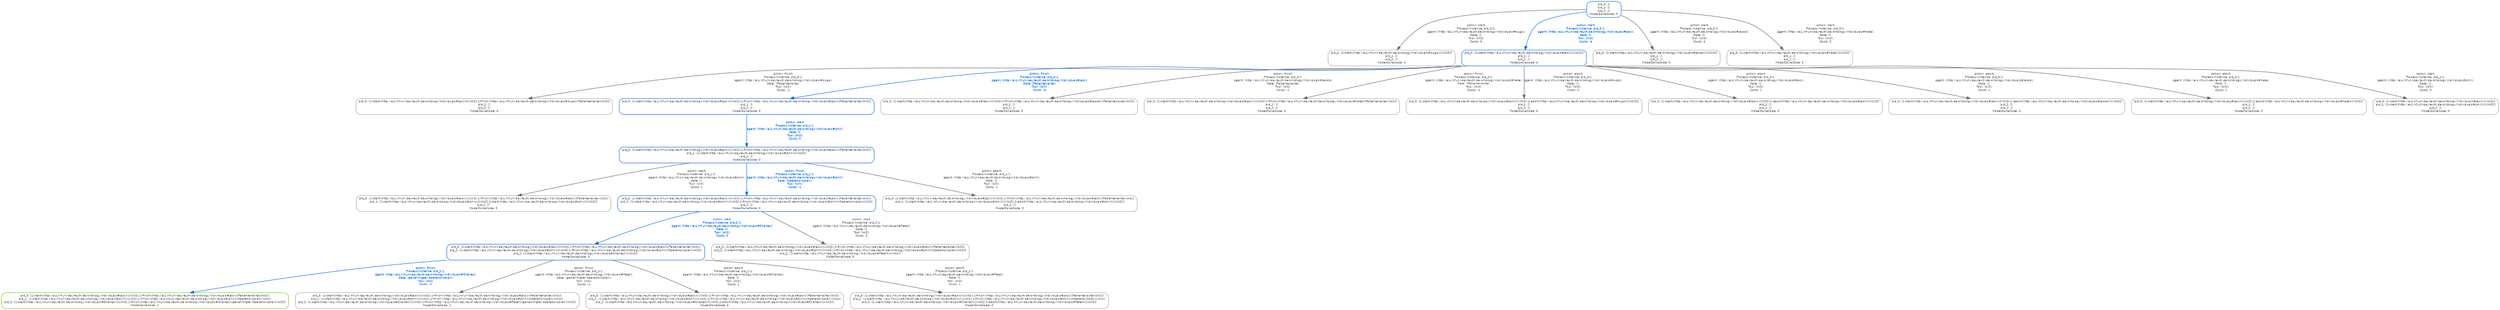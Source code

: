 digraph untitled 
{
 size = "30,30";

	"pid_0: []\npid_1: []\npid_2: []\nModelDoneCode: 0" -> "pid_0: [1-start-[http://ai4.inf.uni-bayreuth.de/ontology/individuals#Hugo]-[]-[HIS]]\npid_1: []\npid_2: []\nModelDoneCode: 0" [label="Action: start,\nProcess/Instance: pid_0/1,\nAgent: [http://ai4.inf.uni-bayreuth.de/ontology/individuals#Hugo],\nData: [],\nTool: [HIS],\nCosts: 0" style="setlinewidth(1.25)" color="#666666" fontcolor="#666666" fontname="Helvetica" fontsize="8"];
	"pid_0: []\npid_1: []\npid_2: []\nModelDoneCode: 0" [label="pid_0: []\npid_1: []\npid_2: []\nModelDoneCode: 0" shape=box color="#0066FF", fontcolor="#666666", fontname="Helvetica" fontsize="8", style="rounded, setlinewidth(1.25)"];
	"pid_0: [1-start-[http://ai4.inf.uni-bayreuth.de/ontology/individuals#Hugo]-[]-[HIS]]\npid_1: []\npid_2: []\nModelDoneCode: 0" [label="pid_0: [1-start-[http://ai4.inf.uni-bayreuth.de/ontology/individuals#Hugo]-[]-[HIS]]\npid_1: []\npid_2: []\nModelDoneCode: 0" shape=box color="#666666", fontcolor="#666666", fontname="Helvetica" fontsize="8", style="rounded, setlinewidth(0.75)"];
	"pid_0: []\npid_1: []\npid_2: []\nModelDoneCode: 0" -> "pid_0: [1-start-[http://ai4.inf.uni-bayreuth.de/ontology/individuals#Jack]-[]-[HIS]]\npid_1: []\npid_2: []\nModelDoneCode: 0" [label="Action: start,\nProcess/Instance: pid_0/1,\nAgent: [http://ai4.inf.uni-bayreuth.de/ontology/individuals#Jack],\nData: [],\nTool: [HIS],\nCosts: -3" style="setlinewidth(1.25)" color="#0066FF" fontcolor="#0066FF" fontcolor="#0066FF" fontcolor="#0066FF" fontname="Helvetica" fontsize="8"];
	"pid_0: []\npid_1: []\npid_2: []\nModelDoneCode: 0" [label="pid_0: []\npid_1: []\npid_2: []\nModelDoneCode: 0" shape=box color="#0066FF", fontcolor="#666666", fontname="Helvetica" fontsize="8", style="rounded, setlinewidth(1.25)"];
	"pid_0: [1-start-[http://ai4.inf.uni-bayreuth.de/ontology/individuals#Jack]-[]-[HIS]]\npid_1: []\npid_2: []\nModelDoneCode: 0" [label="pid_0: [1-start-[http://ai4.inf.uni-bayreuth.de/ontology/individuals#Jack]-[]-[HIS]]\npid_1: []\npid_2: []\nModelDoneCode: 0" shape=box color="#0066FF", fontcolor="#666666", fontname="Helvetica" fontsize="8", style="rounded, setlinewidth(1.25)"];
	"pid_0: []\npid_1: []\npid_2: []\nModelDoneCode: 0" -> "pid_0: [1-start-[http://ai4.inf.uni-bayreuth.de/ontology/individuals#Jacob]-[]-[HIS]]\npid_1: []\npid_2: []\nModelDoneCode: 0" [label="Action: start,\nProcess/Instance: pid_0/1,\nAgent: [http://ai4.inf.uni-bayreuth.de/ontology/individuals#Jacob],\nData: [],\nTool: [HIS],\nCosts: 3" style="setlinewidth(1.25)" color="#666666" fontcolor="#666666" fontname="Helvetica" fontsize="8"];
	"pid_0: []\npid_1: []\npid_2: []\nModelDoneCode: 0" [label="pid_0: []\npid_1: []\npid_2: []\nModelDoneCode: 0" shape=box color="#0066FF", fontcolor="#666666", fontname="Helvetica" fontsize="8", style="rounded, setlinewidth(1.25)"];
	"pid_0: [1-start-[http://ai4.inf.uni-bayreuth.de/ontology/individuals#Jacob]-[]-[HIS]]\npid_1: []\npid_2: []\nModelDoneCode: 0" [label="pid_0: [1-start-[http://ai4.inf.uni-bayreuth.de/ontology/individuals#Jacob]-[]-[HIS]]\npid_1: []\npid_2: []\nModelDoneCode: 0" shape=box color="#666666", fontcolor="#666666", fontname="Helvetica" fontsize="8", style="rounded, setlinewidth(0.75)"];
	"pid_0: []\npid_1: []\npid_2: []\nModelDoneCode: 0" -> "pid_0: [1-start-[http://ai4.inf.uni-bayreuth.de/ontology/individuals#Kate]-[]-[HIS]]\npid_1: []\npid_2: []\nModelDoneCode: 0" [label="Action: start,\nProcess/Instance: pid_0/1,\nAgent: [http://ai4.inf.uni-bayreuth.de/ontology/individuals#Kate],\nData: [],\nTool: [HIS],\nCosts: 0" style="setlinewidth(1.25)" color="#666666" fontcolor="#666666" fontname="Helvetica" fontsize="8"];
	"pid_0: []\npid_1: []\npid_2: []\nModelDoneCode: 0" [label="pid_0: []\npid_1: []\npid_2: []\nModelDoneCode: 0" shape=box color="#0066FF", fontcolor="#666666", fontname="Helvetica" fontsize="8", style="rounded, setlinewidth(1.25)"];
	"pid_0: [1-start-[http://ai4.inf.uni-bayreuth.de/ontology/individuals#Kate]-[]-[HIS]]\npid_1: []\npid_2: []\nModelDoneCode: 0" [label="pid_0: [1-start-[http://ai4.inf.uni-bayreuth.de/ontology/individuals#Kate]-[]-[HIS]]\npid_1: []\npid_2: []\nModelDoneCode: 0" shape=box color="#666666", fontcolor="#666666", fontname="Helvetica" fontsize="8", style="rounded, setlinewidth(0.75)"];
	"pid_0: [1-start-[http://ai4.inf.uni-bayreuth.de/ontology/individuals#Jack]-[]-[HIS]]\npid_1: []\npid_2: []\nModelDoneCode: 0" -> "pid_0: [1-start-[http://ai4.inf.uni-bayreuth.de/ontology/individuals#Jack]-[]-[HIS],1-finish-[http://ai4.inf.uni-bayreuth.de/ontology/individuals#Hugo]-[Patientenakte]-[HIS]]\npid_1: []\npid_2: []\nModelDoneCode: 0" [label="Action: finish,\nProcess/Instance: pid_0/1,\nAgent: [http://ai4.inf.uni-bayreuth.de/ontology/individuals#Hugo],\nData: [Patientenakte],\nTool: [HIS],\nCosts: -1" style="setlinewidth(1.25)" color="#666666" fontcolor="#666666" fontname="Helvetica" fontsize="8"];
	"pid_0: [1-start-[http://ai4.inf.uni-bayreuth.de/ontology/individuals#Jack]-[]-[HIS]]\npid_1: []\npid_2: []\nModelDoneCode: 0" [label="pid_0: [1-start-[http://ai4.inf.uni-bayreuth.de/ontology/individuals#Jack]-[]-[HIS]]\npid_1: []\npid_2: []\nModelDoneCode: 0" shape=box color="#0066FF", fontcolor="#666666", fontname="Helvetica" fontsize="8", style="rounded, setlinewidth(1.25)"];
	"pid_0: [1-start-[http://ai4.inf.uni-bayreuth.de/ontology/individuals#Jack]-[]-[HIS],1-finish-[http://ai4.inf.uni-bayreuth.de/ontology/individuals#Hugo]-[Patientenakte]-[HIS]]\npid_1: []\npid_2: []\nModelDoneCode: 0" [label="pid_0: [1-start-[http://ai4.inf.uni-bayreuth.de/ontology/individuals#Jack]-[]-[HIS],1-finish-[http://ai4.inf.uni-bayreuth.de/ontology/individuals#Hugo]-[Patientenakte]-[HIS]]\npid_1: []\npid_2: []\nModelDoneCode: 0" shape=box color="#666666", fontcolor="#666666", fontname="Helvetica" fontsize="8", style="rounded, setlinewidth(0.75)"];
	"pid_0: [1-start-[http://ai4.inf.uni-bayreuth.de/ontology/individuals#Jack]-[]-[HIS]]\npid_1: []\npid_2: []\nModelDoneCode: 0" -> "pid_0: [1-start-[http://ai4.inf.uni-bayreuth.de/ontology/individuals#Jack]-[]-[HIS],1-finish-[http://ai4.inf.uni-bayreuth.de/ontology/individuals#Jack]-[Patientenakte]-[HIS]]\npid_1: []\npid_2: []\nModelDoneCode: 0" [label="Action: finish,\nProcess/Instance: pid_0/1,\nAgent: [http://ai4.inf.uni-bayreuth.de/ontology/individuals#Jack],\nData: [Patientenakte],\nTool: [HIS],\nCosts: -3" style="setlinewidth(1.25)" color="#0066FF" fontcolor="#0066FF" fontcolor="#0066FF" fontcolor="#0066FF" fontname="Helvetica" fontsize="8"];
	"pid_0: [1-start-[http://ai4.inf.uni-bayreuth.de/ontology/individuals#Jack]-[]-[HIS]]\npid_1: []\npid_2: []\nModelDoneCode: 0" [label="pid_0: [1-start-[http://ai4.inf.uni-bayreuth.de/ontology/individuals#Jack]-[]-[HIS]]\npid_1: []\npid_2: []\nModelDoneCode: 0" shape=box color="#0066FF", fontcolor="#666666", fontname="Helvetica" fontsize="8", style="rounded, setlinewidth(1.25)"];
	"pid_0: [1-start-[http://ai4.inf.uni-bayreuth.de/ontology/individuals#Jack]-[]-[HIS],1-finish-[http://ai4.inf.uni-bayreuth.de/ontology/individuals#Jack]-[Patientenakte]-[HIS]]\npid_1: []\npid_2: []\nModelDoneCode: 0" [label="pid_0: [1-start-[http://ai4.inf.uni-bayreuth.de/ontology/individuals#Jack]-[]-[HIS],1-finish-[http://ai4.inf.uni-bayreuth.de/ontology/individuals#Jack]-[Patientenakte]-[HIS]]\npid_1: []\npid_2: []\nModelDoneCode: 0" shape=box color="#0066FF", fontcolor="#666666", fontname="Helvetica" fontsize="8", style="rounded, setlinewidth(1.25)"];
	"pid_0: [1-start-[http://ai4.inf.uni-bayreuth.de/ontology/individuals#Jack]-[]-[HIS]]\npid_1: []\npid_2: []\nModelDoneCode: 0" -> "pid_0: [1-start-[http://ai4.inf.uni-bayreuth.de/ontology/individuals#Jack]-[]-[HIS],1-finish-[http://ai4.inf.uni-bayreuth.de/ontology/individuals#Jacob]-[Patientenakte]-[HIS]]\npid_1: []\npid_2: []\nModelDoneCode: 0" [label="Action: finish,\nProcess/Instance: pid_0/1,\nAgent: [http://ai4.inf.uni-bayreuth.de/ontology/individuals#Jacob],\nData: [Patientenakte],\nTool: [HIS],\nCosts: -1" style="setlinewidth(1.25)" color="#666666" fontcolor="#666666" fontname="Helvetica" fontsize="8"];
	"pid_0: [1-start-[http://ai4.inf.uni-bayreuth.de/ontology/individuals#Jack]-[]-[HIS]]\npid_1: []\npid_2: []\nModelDoneCode: 0" [label="pid_0: [1-start-[http://ai4.inf.uni-bayreuth.de/ontology/individuals#Jack]-[]-[HIS]]\npid_1: []\npid_2: []\nModelDoneCode: 0" shape=box color="#0066FF", fontcolor="#666666", fontname="Helvetica" fontsize="8", style="rounded, setlinewidth(1.25)"];
	"pid_0: [1-start-[http://ai4.inf.uni-bayreuth.de/ontology/individuals#Jack]-[]-[HIS],1-finish-[http://ai4.inf.uni-bayreuth.de/ontology/individuals#Jacob]-[Patientenakte]-[HIS]]\npid_1: []\npid_2: []\nModelDoneCode: 0" [label="pid_0: [1-start-[http://ai4.inf.uni-bayreuth.de/ontology/individuals#Jack]-[]-[HIS],1-finish-[http://ai4.inf.uni-bayreuth.de/ontology/individuals#Jacob]-[Patientenakte]-[HIS]]\npid_1: []\npid_2: []\nModelDoneCode: 0" shape=box color="#666666", fontcolor="#666666", fontname="Helvetica" fontsize="8", style="rounded, setlinewidth(0.75)"];
	"pid_0: [1-start-[http://ai4.inf.uni-bayreuth.de/ontology/individuals#Jack]-[]-[HIS]]\npid_1: []\npid_2: []\nModelDoneCode: 0" -> "pid_0: [1-start-[http://ai4.inf.uni-bayreuth.de/ontology/individuals#Jack]-[]-[HIS],1-finish-[http://ai4.inf.uni-bayreuth.de/ontology/individuals#Kate]-[Patientenakte]-[HIS]]\npid_1: []\npid_2: []\nModelDoneCode: 0" [label="Action: finish,\nProcess/Instance: pid_0/1,\nAgent: [http://ai4.inf.uni-bayreuth.de/ontology/individuals#Kate],\nData: [Patientenakte],\nTool: [HIS],\nCosts: -1" style="setlinewidth(1.25)" color="#666666" fontcolor="#666666" fontname="Helvetica" fontsize="8"];
	"pid_0: [1-start-[http://ai4.inf.uni-bayreuth.de/ontology/individuals#Jack]-[]-[HIS]]\npid_1: []\npid_2: []\nModelDoneCode: 0" [label="pid_0: [1-start-[http://ai4.inf.uni-bayreuth.de/ontology/individuals#Jack]-[]-[HIS]]\npid_1: []\npid_2: []\nModelDoneCode: 0" shape=box color="#0066FF", fontcolor="#666666", fontname="Helvetica" fontsize="8", style="rounded, setlinewidth(1.25)"];
	"pid_0: [1-start-[http://ai4.inf.uni-bayreuth.de/ontology/individuals#Jack]-[]-[HIS],1-finish-[http://ai4.inf.uni-bayreuth.de/ontology/individuals#Kate]-[Patientenakte]-[HIS]]\npid_1: []\npid_2: []\nModelDoneCode: 0" [label="pid_0: [1-start-[http://ai4.inf.uni-bayreuth.de/ontology/individuals#Jack]-[]-[HIS],1-finish-[http://ai4.inf.uni-bayreuth.de/ontology/individuals#Kate]-[Patientenakte]-[HIS]]\npid_1: []\npid_2: []\nModelDoneCode: 0" shape=box color="#666666", fontcolor="#666666", fontname="Helvetica" fontsize="8", style="rounded, setlinewidth(0.75)"];
	"pid_0: [1-start-[http://ai4.inf.uni-bayreuth.de/ontology/individuals#Jack]-[]-[HIS]]\npid_1: []\npid_2: []\nModelDoneCode: 0" -> "pid_0: [1-start-[http://ai4.inf.uni-bayreuth.de/ontology/individuals#Jack]-[]-[HIS],1-abort-[http://ai4.inf.uni-bayreuth.de/ontology/individuals#Hugo]-[]-[HIS]]\npid_1: []\npid_2: []\nModelDoneCode: 0" [label="Action: abort,\nProcess/Instance: pid_0/1,\nAgent: [http://ai4.inf.uni-bayreuth.de/ontology/individuals#Hugo],\nData: [],\nTool: [HIS],\nCosts: 0" style="setlinewidth(1.25)" color="#666666" fontcolor="#666666" fontname="Helvetica" fontsize="8"];
	"pid_0: [1-start-[http://ai4.inf.uni-bayreuth.de/ontology/individuals#Jack]-[]-[HIS]]\npid_1: []\npid_2: []\nModelDoneCode: 0" [label="pid_0: [1-start-[http://ai4.inf.uni-bayreuth.de/ontology/individuals#Jack]-[]-[HIS]]\npid_1: []\npid_2: []\nModelDoneCode: 0" shape=box color="#0066FF", fontcolor="#666666", fontname="Helvetica" fontsize="8", style="rounded, setlinewidth(1.25)"];
	"pid_0: [1-start-[http://ai4.inf.uni-bayreuth.de/ontology/individuals#Jack]-[]-[HIS],1-abort-[http://ai4.inf.uni-bayreuth.de/ontology/individuals#Hugo]-[]-[HIS]]\npid_1: []\npid_2: []\nModelDoneCode: 0" [label="pid_0: [1-start-[http://ai4.inf.uni-bayreuth.de/ontology/individuals#Jack]-[]-[HIS],1-abort-[http://ai4.inf.uni-bayreuth.de/ontology/individuals#Hugo]-[]-[HIS]]\npid_1: []\npid_2: []\nModelDoneCode: 0" shape=box color="#666666", fontcolor="#666666", fontname="Helvetica" fontsize="8", style="rounded, setlinewidth(0.75)"];
	"pid_0: [1-start-[http://ai4.inf.uni-bayreuth.de/ontology/individuals#Jack]-[]-[HIS]]\npid_1: []\npid_2: []\nModelDoneCode: 0" -> "pid_0: [1-start-[http://ai4.inf.uni-bayreuth.de/ontology/individuals#Jack]-[]-[HIS],1-abort-[http://ai4.inf.uni-bayreuth.de/ontology/individuals#Jack]-[]-[HIS]]\npid_1: []\npid_2: []\nModelDoneCode: 0" [label="Action: abort,\nProcess/Instance: pid_0/1,\nAgent: [http://ai4.inf.uni-bayreuth.de/ontology/individuals#Jack],\nData: [],\nTool: [HIS],\nCosts: 1" style="setlinewidth(1.25)" color="#666666" fontcolor="#666666" fontname="Helvetica" fontsize="8"];
	"pid_0: [1-start-[http://ai4.inf.uni-bayreuth.de/ontology/individuals#Jack]-[]-[HIS]]\npid_1: []\npid_2: []\nModelDoneCode: 0" [label="pid_0: [1-start-[http://ai4.inf.uni-bayreuth.de/ontology/individuals#Jack]-[]-[HIS]]\npid_1: []\npid_2: []\nModelDoneCode: 0" shape=box color="#0066FF", fontcolor="#666666", fontname="Helvetica" fontsize="8", style="rounded, setlinewidth(1.25)"];
	"pid_0: [1-start-[http://ai4.inf.uni-bayreuth.de/ontology/individuals#Jack]-[]-[HIS],1-abort-[http://ai4.inf.uni-bayreuth.de/ontology/individuals#Jack]-[]-[HIS]]\npid_1: []\npid_2: []\nModelDoneCode: 0" [label="pid_0: [1-start-[http://ai4.inf.uni-bayreuth.de/ontology/individuals#Jack]-[]-[HIS],1-abort-[http://ai4.inf.uni-bayreuth.de/ontology/individuals#Jack]-[]-[HIS]]\npid_1: []\npid_2: []\nModelDoneCode: 0" shape=box color="#666666", fontcolor="#666666", fontname="Helvetica" fontsize="8", style="rounded, setlinewidth(0.75)"];
	"pid_0: [1-start-[http://ai4.inf.uni-bayreuth.de/ontology/individuals#Jack]-[]-[HIS]]\npid_1: []\npid_2: []\nModelDoneCode: 0" -> "pid_0: [1-start-[http://ai4.inf.uni-bayreuth.de/ontology/individuals#Jack]-[]-[HIS],1-abort-[http://ai4.inf.uni-bayreuth.de/ontology/individuals#Jacob]-[]-[HIS]]\npid_1: []\npid_2: []\nModelDoneCode: 0" [label="Action: abort,\nProcess/Instance: pid_0/1,\nAgent: [http://ai4.inf.uni-bayreuth.de/ontology/individuals#Jacob],\nData: [],\nTool: [HIS],\nCosts: 4" style="setlinewidth(1.25)" color="#666666" fontcolor="#666666" fontname="Helvetica" fontsize="8"];
	"pid_0: [1-start-[http://ai4.inf.uni-bayreuth.de/ontology/individuals#Jack]-[]-[HIS]]\npid_1: []\npid_2: []\nModelDoneCode: 0" [label="pid_0: [1-start-[http://ai4.inf.uni-bayreuth.de/ontology/individuals#Jack]-[]-[HIS]]\npid_1: []\npid_2: []\nModelDoneCode: 0" shape=box color="#0066FF", fontcolor="#666666", fontname="Helvetica" fontsize="8", style="rounded, setlinewidth(1.25)"];
	"pid_0: [1-start-[http://ai4.inf.uni-bayreuth.de/ontology/individuals#Jack]-[]-[HIS],1-abort-[http://ai4.inf.uni-bayreuth.de/ontology/individuals#Jacob]-[]-[HIS]]\npid_1: []\npid_2: []\nModelDoneCode: 0" [label="pid_0: [1-start-[http://ai4.inf.uni-bayreuth.de/ontology/individuals#Jack]-[]-[HIS],1-abort-[http://ai4.inf.uni-bayreuth.de/ontology/individuals#Jacob]-[]-[HIS]]\npid_1: []\npid_2: []\nModelDoneCode: 0" shape=box color="#666666", fontcolor="#666666", fontname="Helvetica" fontsize="8", style="rounded, setlinewidth(0.75)"];
	"pid_0: [1-start-[http://ai4.inf.uni-bayreuth.de/ontology/individuals#Jack]-[]-[HIS]]\npid_1: []\npid_2: []\nModelDoneCode: 0" -> "pid_0: [1-start-[http://ai4.inf.uni-bayreuth.de/ontology/individuals#Jack]-[]-[HIS],1-abort-[http://ai4.inf.uni-bayreuth.de/ontology/individuals#Kate]-[]-[HIS]]\npid_1: []\npid_2: []\nModelDoneCode: 0" [label="Action: abort,\nProcess/Instance: pid_0/1,\nAgent: [http://ai4.inf.uni-bayreuth.de/ontology/individuals#Kate],\nData: [],\nTool: [HIS],\nCosts: 1" style="setlinewidth(1.25)" color="#666666" fontcolor="#666666" fontname="Helvetica" fontsize="8"];
	"pid_0: [1-start-[http://ai4.inf.uni-bayreuth.de/ontology/individuals#Jack]-[]-[HIS]]\npid_1: []\npid_2: []\nModelDoneCode: 0" [label="pid_0: [1-start-[http://ai4.inf.uni-bayreuth.de/ontology/individuals#Jack]-[]-[HIS]]\npid_1: []\npid_2: []\nModelDoneCode: 0" shape=box color="#0066FF", fontcolor="#666666", fontname="Helvetica" fontsize="8", style="rounded, setlinewidth(1.25)"];
	"pid_0: [1-start-[http://ai4.inf.uni-bayreuth.de/ontology/individuals#Jack]-[]-[HIS],1-abort-[http://ai4.inf.uni-bayreuth.de/ontology/individuals#Kate]-[]-[HIS]]\npid_1: []\npid_2: []\nModelDoneCode: 0" [label="pid_0: [1-start-[http://ai4.inf.uni-bayreuth.de/ontology/individuals#Jack]-[]-[HIS],1-abort-[http://ai4.inf.uni-bayreuth.de/ontology/individuals#Kate]-[]-[HIS]]\npid_1: []\npid_2: []\nModelDoneCode: 0" shape=box color="#666666", fontcolor="#666666", fontname="Helvetica" fontsize="8", style="rounded, setlinewidth(0.75)"];
	"pid_0: [1-start-[http://ai4.inf.uni-bayreuth.de/ontology/individuals#Jack]-[]-[HIS]]\npid_1: []\npid_2: []\nModelDoneCode: 0" -> "pid_0: [1-start-[http://ai4.inf.uni-bayreuth.de/ontology/individuals#Jack]-[]-[HIS]]\npid_1: [1-start-[http://ai4.inf.uni-bayreuth.de/ontology/individuals#John]-[]-[HIS]]\npid_2: []\nModelDoneCode: 0" [label="Action: start,\nProcess/Instance: pid_1/1,\nAgent: [http://ai4.inf.uni-bayreuth.de/ontology/individuals#John],\nData: [],\nTool: [HIS],\nCosts: 0" style="setlinewidth(1.25)" color="#666666" fontcolor="#666666" fontname="Helvetica" fontsize="8"];
	"pid_0: [1-start-[http://ai4.inf.uni-bayreuth.de/ontology/individuals#Jack]-[]-[HIS]]\npid_1: []\npid_2: []\nModelDoneCode: 0" [label="pid_0: [1-start-[http://ai4.inf.uni-bayreuth.de/ontology/individuals#Jack]-[]-[HIS]]\npid_1: []\npid_2: []\nModelDoneCode: 0" shape=box color="#0066FF", fontcolor="#666666", fontname="Helvetica" fontsize="8", style="rounded, setlinewidth(1.25)"];
	"pid_0: [1-start-[http://ai4.inf.uni-bayreuth.de/ontology/individuals#Jack]-[]-[HIS]]\npid_1: [1-start-[http://ai4.inf.uni-bayreuth.de/ontology/individuals#John]-[]-[HIS]]\npid_2: []\nModelDoneCode: 0" [label="pid_0: [1-start-[http://ai4.inf.uni-bayreuth.de/ontology/individuals#Jack]-[]-[HIS]]\npid_1: [1-start-[http://ai4.inf.uni-bayreuth.de/ontology/individuals#John]-[]-[HIS]]\npid_2: []\nModelDoneCode: 0" shape=box color="#666666", fontcolor="#666666", fontname="Helvetica" fontsize="8", style="rounded, setlinewidth(0.75)"];
	"pid_0: [1-start-[http://ai4.inf.uni-bayreuth.de/ontology/individuals#Jack]-[]-[HIS],1-finish-[http://ai4.inf.uni-bayreuth.de/ontology/individuals#Jack]-[Patientenakte]-[HIS]]\npid_1: []\npid_2: []\nModelDoneCode: 0" -> "pid_0: [1-start-[http://ai4.inf.uni-bayreuth.de/ontology/individuals#Jack]-[]-[HIS],1-finish-[http://ai4.inf.uni-bayreuth.de/ontology/individuals#Jack]-[Patientenakte]-[HIS]]\npid_1: [1-start-[http://ai4.inf.uni-bayreuth.de/ontology/individuals#John]-[]-[HIS]]\npid_2: []\nModelDoneCode: 0" [label="Action: start,\nProcess/Instance: pid_1/1,\nAgent: [http://ai4.inf.uni-bayreuth.de/ontology/individuals#John],\nData: [],\nTool: [HIS],\nCosts: 0" style="setlinewidth(1.25)" color="#0066FF" fontcolor="#0066FF" fontcolor="#0066FF" fontcolor="#0066FF" fontname="Helvetica" fontsize="8"];
	"pid_0: [1-start-[http://ai4.inf.uni-bayreuth.de/ontology/individuals#Jack]-[]-[HIS],1-finish-[http://ai4.inf.uni-bayreuth.de/ontology/individuals#Jack]-[Patientenakte]-[HIS]]\npid_1: []\npid_2: []\nModelDoneCode: 0" [label="pid_0: [1-start-[http://ai4.inf.uni-bayreuth.de/ontology/individuals#Jack]-[]-[HIS],1-finish-[http://ai4.inf.uni-bayreuth.de/ontology/individuals#Jack]-[Patientenakte]-[HIS]]\npid_1: []\npid_2: []\nModelDoneCode: 0" shape=box color="#0066FF", fontcolor="#666666", fontname="Helvetica" fontsize="8", style="rounded, setlinewidth(1.25)"];
	"pid_0: [1-start-[http://ai4.inf.uni-bayreuth.de/ontology/individuals#Jack]-[]-[HIS],1-finish-[http://ai4.inf.uni-bayreuth.de/ontology/individuals#Jack]-[Patientenakte]-[HIS]]\npid_1: [1-start-[http://ai4.inf.uni-bayreuth.de/ontology/individuals#John]-[]-[HIS]]\npid_2: []\nModelDoneCode: 0" [label="pid_0: [1-start-[http://ai4.inf.uni-bayreuth.de/ontology/individuals#Jack]-[]-[HIS],1-finish-[http://ai4.inf.uni-bayreuth.de/ontology/individuals#Jack]-[Patientenakte]-[HIS]]\npid_1: [1-start-[http://ai4.inf.uni-bayreuth.de/ontology/individuals#John]-[]-[HIS]]\npid_2: []\nModelDoneCode: 0" shape=box color="#0066FF", fontcolor="#666666", fontname="Helvetica" fontsize="8", style="rounded, setlinewidth(1.25)"];
	"pid_0: [1-start-[http://ai4.inf.uni-bayreuth.de/ontology/individuals#Jack]-[]-[HIS],1-finish-[http://ai4.inf.uni-bayreuth.de/ontology/individuals#Jack]-[Patientenakte]-[HIS]]\npid_1: [1-start-[http://ai4.inf.uni-bayreuth.de/ontology/individuals#John]-[]-[HIS]]\npid_2: []\nModelDoneCode: 0" -> "pid_0: [1-start-[http://ai4.inf.uni-bayreuth.de/ontology/individuals#Jack]-[]-[HIS],1-finish-[http://ai4.inf.uni-bayreuth.de/ontology/individuals#Jack]-[Patientenakte]-[HIS]]\npid_1: [1-start-[http://ai4.inf.uni-bayreuth.de/ontology/individuals#John]-[]-[HIS],2-start-[http://ai4.inf.uni-bayreuth.de/ontology/individuals#John]-[]-[HIS]]\npid_2: []\nModelDoneCode: 0" [label="Action: start,\nProcess/Instance: pid_1/2,\nAgent: [http://ai4.inf.uni-bayreuth.de/ontology/individuals#John],\nData: [],\nTool: [HIS],\nCosts: 1" style="setlinewidth(1.25)" color="#666666" fontcolor="#666666" fontname="Helvetica" fontsize="8"];
	"pid_0: [1-start-[http://ai4.inf.uni-bayreuth.de/ontology/individuals#Jack]-[]-[HIS],1-finish-[http://ai4.inf.uni-bayreuth.de/ontology/individuals#Jack]-[Patientenakte]-[HIS]]\npid_1: [1-start-[http://ai4.inf.uni-bayreuth.de/ontology/individuals#John]-[]-[HIS]]\npid_2: []\nModelDoneCode: 0" [label="pid_0: [1-start-[http://ai4.inf.uni-bayreuth.de/ontology/individuals#Jack]-[]-[HIS],1-finish-[http://ai4.inf.uni-bayreuth.de/ontology/individuals#Jack]-[Patientenakte]-[HIS]]\npid_1: [1-start-[http://ai4.inf.uni-bayreuth.de/ontology/individuals#John]-[]-[HIS]]\npid_2: []\nModelDoneCode: 0" shape=box color="#0066FF", fontcolor="#666666", fontname="Helvetica" fontsize="8", style="rounded, setlinewidth(1.25)"];
	"pid_0: [1-start-[http://ai4.inf.uni-bayreuth.de/ontology/individuals#Jack]-[]-[HIS],1-finish-[http://ai4.inf.uni-bayreuth.de/ontology/individuals#Jack]-[Patientenakte]-[HIS]]\npid_1: [1-start-[http://ai4.inf.uni-bayreuth.de/ontology/individuals#John]-[]-[HIS],2-start-[http://ai4.inf.uni-bayreuth.de/ontology/individuals#John]-[]-[HIS]]\npid_2: []\nModelDoneCode: 0" [label="pid_0: [1-start-[http://ai4.inf.uni-bayreuth.de/ontology/individuals#Jack]-[]-[HIS],1-finish-[http://ai4.inf.uni-bayreuth.de/ontology/individuals#Jack]-[Patientenakte]-[HIS]]\npid_1: [1-start-[http://ai4.inf.uni-bayreuth.de/ontology/individuals#John]-[]-[HIS],2-start-[http://ai4.inf.uni-bayreuth.de/ontology/individuals#John]-[]-[HIS]]\npid_2: []\nModelDoneCode: 0" shape=box color="#666666", fontcolor="#666666", fontname="Helvetica" fontsize="8", style="rounded, setlinewidth(0.75)"];
	"pid_0: [1-start-[http://ai4.inf.uni-bayreuth.de/ontology/individuals#Jack]-[]-[HIS],1-finish-[http://ai4.inf.uni-bayreuth.de/ontology/individuals#Jack]-[Patientenakte]-[HIS]]\npid_1: [1-start-[http://ai4.inf.uni-bayreuth.de/ontology/individuals#John]-[]-[HIS]]\npid_2: []\nModelDoneCode: 0" -> "pid_0: [1-start-[http://ai4.inf.uni-bayreuth.de/ontology/individuals#Jack]-[]-[HIS],1-finish-[http://ai4.inf.uni-bayreuth.de/ontology/individuals#Jack]-[Patientenakte]-[HIS]]\npid_1: [1-start-[http://ai4.inf.uni-bayreuth.de/ontology/individuals#John]-[]-[HIS],1-finish-[http://ai4.inf.uni-bayreuth.de/ontology/individuals#John]-[Operationsplan]-[HIS]]\npid_2: []\nModelDoneCode: 0" [label="Action: finish,\nProcess/Instance: pid_1/1,\nAgent: [http://ai4.inf.uni-bayreuth.de/ontology/individuals#John],\nData: [Operationsplan],\nTool: [HIS],\nCosts: -1" style="setlinewidth(1.25)" color="#0066FF" fontcolor="#0066FF" fontcolor="#0066FF" fontcolor="#0066FF" fontname="Helvetica" fontsize="8"];
	"pid_0: [1-start-[http://ai4.inf.uni-bayreuth.de/ontology/individuals#Jack]-[]-[HIS],1-finish-[http://ai4.inf.uni-bayreuth.de/ontology/individuals#Jack]-[Patientenakte]-[HIS]]\npid_1: [1-start-[http://ai4.inf.uni-bayreuth.de/ontology/individuals#John]-[]-[HIS]]\npid_2: []\nModelDoneCode: 0" [label="pid_0: [1-start-[http://ai4.inf.uni-bayreuth.de/ontology/individuals#Jack]-[]-[HIS],1-finish-[http://ai4.inf.uni-bayreuth.de/ontology/individuals#Jack]-[Patientenakte]-[HIS]]\npid_1: [1-start-[http://ai4.inf.uni-bayreuth.de/ontology/individuals#John]-[]-[HIS]]\npid_2: []\nModelDoneCode: 0" shape=box color="#0066FF", fontcolor="#666666", fontname="Helvetica" fontsize="8", style="rounded, setlinewidth(1.25)"];
	"pid_0: [1-start-[http://ai4.inf.uni-bayreuth.de/ontology/individuals#Jack]-[]-[HIS],1-finish-[http://ai4.inf.uni-bayreuth.de/ontology/individuals#Jack]-[Patientenakte]-[HIS]]\npid_1: [1-start-[http://ai4.inf.uni-bayreuth.de/ontology/individuals#John]-[]-[HIS],1-finish-[http://ai4.inf.uni-bayreuth.de/ontology/individuals#John]-[Operationsplan]-[HIS]]\npid_2: []\nModelDoneCode: 0" [label="pid_0: [1-start-[http://ai4.inf.uni-bayreuth.de/ontology/individuals#Jack]-[]-[HIS],1-finish-[http://ai4.inf.uni-bayreuth.de/ontology/individuals#Jack]-[Patientenakte]-[HIS]]\npid_1: [1-start-[http://ai4.inf.uni-bayreuth.de/ontology/individuals#John]-[]-[HIS],1-finish-[http://ai4.inf.uni-bayreuth.de/ontology/individuals#John]-[Operationsplan]-[HIS]]\npid_2: []\nModelDoneCode: 0" shape=box color="#0066FF", fontcolor="#666666", fontname="Helvetica" fontsize="8", style="rounded, setlinewidth(1.25)"];
	"pid_0: [1-start-[http://ai4.inf.uni-bayreuth.de/ontology/individuals#Jack]-[]-[HIS],1-finish-[http://ai4.inf.uni-bayreuth.de/ontology/individuals#Jack]-[Patientenakte]-[HIS]]\npid_1: [1-start-[http://ai4.inf.uni-bayreuth.de/ontology/individuals#John]-[]-[HIS]]\npid_2: []\nModelDoneCode: 0" -> "pid_0: [1-start-[http://ai4.inf.uni-bayreuth.de/ontology/individuals#Jack]-[]-[HIS],1-finish-[http://ai4.inf.uni-bayreuth.de/ontology/individuals#Jack]-[Patientenakte]-[HIS]]\npid_1: [1-start-[http://ai4.inf.uni-bayreuth.de/ontology/individuals#John]-[]-[HIS],1-abort-[http://ai4.inf.uni-bayreuth.de/ontology/individuals#John]-[]-[HIS]]\npid_2: []\nModelDoneCode: 0" [label="Action: abort,\nProcess/Instance: pid_1/1,\nAgent: [http://ai4.inf.uni-bayreuth.de/ontology/individuals#John],\nData: [],\nTool: [HIS],\nCosts: 1" style="setlinewidth(1.25)" color="#666666" fontcolor="#666666" fontname="Helvetica" fontsize="8"];
	"pid_0: [1-start-[http://ai4.inf.uni-bayreuth.de/ontology/individuals#Jack]-[]-[HIS],1-finish-[http://ai4.inf.uni-bayreuth.de/ontology/individuals#Jack]-[Patientenakte]-[HIS]]\npid_1: [1-start-[http://ai4.inf.uni-bayreuth.de/ontology/individuals#John]-[]-[HIS]]\npid_2: []\nModelDoneCode: 0" [label="pid_0: [1-start-[http://ai4.inf.uni-bayreuth.de/ontology/individuals#Jack]-[]-[HIS],1-finish-[http://ai4.inf.uni-bayreuth.de/ontology/individuals#Jack]-[Patientenakte]-[HIS]]\npid_1: [1-start-[http://ai4.inf.uni-bayreuth.de/ontology/individuals#John]-[]-[HIS]]\npid_2: []\nModelDoneCode: 0" shape=box color="#0066FF", fontcolor="#666666", fontname="Helvetica" fontsize="8", style="rounded, setlinewidth(1.25)"];
	"pid_0: [1-start-[http://ai4.inf.uni-bayreuth.de/ontology/individuals#Jack]-[]-[HIS],1-finish-[http://ai4.inf.uni-bayreuth.de/ontology/individuals#Jack]-[Patientenakte]-[HIS]]\npid_1: [1-start-[http://ai4.inf.uni-bayreuth.de/ontology/individuals#John]-[]-[HIS],1-abort-[http://ai4.inf.uni-bayreuth.de/ontology/individuals#John]-[]-[HIS]]\npid_2: []\nModelDoneCode: 0" [label="pid_0: [1-start-[http://ai4.inf.uni-bayreuth.de/ontology/individuals#Jack]-[]-[HIS],1-finish-[http://ai4.inf.uni-bayreuth.de/ontology/individuals#Jack]-[Patientenakte]-[HIS]]\npid_1: [1-start-[http://ai4.inf.uni-bayreuth.de/ontology/individuals#John]-[]-[HIS],1-abort-[http://ai4.inf.uni-bayreuth.de/ontology/individuals#John]-[]-[HIS]]\npid_2: []\nModelDoneCode: 0" shape=box color="#666666", fontcolor="#666666", fontname="Helvetica" fontsize="8", style="rounded, setlinewidth(0.75)"];
	"pid_0: [1-start-[http://ai4.inf.uni-bayreuth.de/ontology/individuals#Jack]-[]-[HIS],1-finish-[http://ai4.inf.uni-bayreuth.de/ontology/individuals#Jack]-[Patientenakte]-[HIS]]\npid_1: [1-start-[http://ai4.inf.uni-bayreuth.de/ontology/individuals#John]-[]-[HIS],1-finish-[http://ai4.inf.uni-bayreuth.de/ontology/individuals#John]-[Operationsplan]-[HIS]]\npid_2: []\nModelDoneCode: 0" -> "pid_0: [1-start-[http://ai4.inf.uni-bayreuth.de/ontology/individuals#Jack]-[]-[HIS],1-finish-[http://ai4.inf.uni-bayreuth.de/ontology/individuals#Jack]-[Patientenakte]-[HIS]]\npid_1: [1-start-[http://ai4.inf.uni-bayreuth.de/ontology/individuals#John]-[]-[HIS],1-finish-[http://ai4.inf.uni-bayreuth.de/ontology/individuals#John]-[Operationsplan]-[HIS]]\npid_2: [1-start-[http://ai4.inf.uni-bayreuth.de/ontology/individuals#Charles]-[]-[HIS]]\nModelDoneCode: 0" [label="Action: start,\nProcess/Instance: pid_2/1,\nAgent: [http://ai4.inf.uni-bayreuth.de/ontology/individuals#Charles],\nData: [],\nTool: [HIS],\nCosts: 0" style="setlinewidth(1.25)" color="#0066FF" fontcolor="#0066FF" fontcolor="#0066FF" fontcolor="#0066FF" fontname="Helvetica" fontsize="8"];
	"pid_0: [1-start-[http://ai4.inf.uni-bayreuth.de/ontology/individuals#Jack]-[]-[HIS],1-finish-[http://ai4.inf.uni-bayreuth.de/ontology/individuals#Jack]-[Patientenakte]-[HIS]]\npid_1: [1-start-[http://ai4.inf.uni-bayreuth.de/ontology/individuals#John]-[]-[HIS],1-finish-[http://ai4.inf.uni-bayreuth.de/ontology/individuals#John]-[Operationsplan]-[HIS]]\npid_2: []\nModelDoneCode: 0" [label="pid_0: [1-start-[http://ai4.inf.uni-bayreuth.de/ontology/individuals#Jack]-[]-[HIS],1-finish-[http://ai4.inf.uni-bayreuth.de/ontology/individuals#Jack]-[Patientenakte]-[HIS]]\npid_1: [1-start-[http://ai4.inf.uni-bayreuth.de/ontology/individuals#John]-[]-[HIS],1-finish-[http://ai4.inf.uni-bayreuth.de/ontology/individuals#John]-[Operationsplan]-[HIS]]\npid_2: []\nModelDoneCode: 0" shape=box color="#0066FF", fontcolor="#666666", fontname="Helvetica" fontsize="8", style="rounded, setlinewidth(1.25)"];
	"pid_0: [1-start-[http://ai4.inf.uni-bayreuth.de/ontology/individuals#Jack]-[]-[HIS],1-finish-[http://ai4.inf.uni-bayreuth.de/ontology/individuals#Jack]-[Patientenakte]-[HIS]]\npid_1: [1-start-[http://ai4.inf.uni-bayreuth.de/ontology/individuals#John]-[]-[HIS],1-finish-[http://ai4.inf.uni-bayreuth.de/ontology/individuals#John]-[Operationsplan]-[HIS]]\npid_2: [1-start-[http://ai4.inf.uni-bayreuth.de/ontology/individuals#Charles]-[]-[HIS]]\nModelDoneCode: 0" [label="pid_0: [1-start-[http://ai4.inf.uni-bayreuth.de/ontology/individuals#Jack]-[]-[HIS],1-finish-[http://ai4.inf.uni-bayreuth.de/ontology/individuals#Jack]-[Patientenakte]-[HIS]]\npid_1: [1-start-[http://ai4.inf.uni-bayreuth.de/ontology/individuals#John]-[]-[HIS],1-finish-[http://ai4.inf.uni-bayreuth.de/ontology/individuals#John]-[Operationsplan]-[HIS]]\npid_2: [1-start-[http://ai4.inf.uni-bayreuth.de/ontology/individuals#Charles]-[]-[HIS]]\nModelDoneCode: 0" shape=box color="#0066FF", fontcolor="#666666", fontname="Helvetica" fontsize="8", style="rounded, setlinewidth(1.25)"];
	"pid_0: [1-start-[http://ai4.inf.uni-bayreuth.de/ontology/individuals#Jack]-[]-[HIS],1-finish-[http://ai4.inf.uni-bayreuth.de/ontology/individuals#Jack]-[Patientenakte]-[HIS]]\npid_1: [1-start-[http://ai4.inf.uni-bayreuth.de/ontology/individuals#John]-[]-[HIS],1-finish-[http://ai4.inf.uni-bayreuth.de/ontology/individuals#John]-[Operationsplan]-[HIS]]\npid_2: []\nModelDoneCode: 0" -> "pid_0: [1-start-[http://ai4.inf.uni-bayreuth.de/ontology/individuals#Jack]-[]-[HIS],1-finish-[http://ai4.inf.uni-bayreuth.de/ontology/individuals#Jack]-[Patientenakte]-[HIS]]\npid_1: [1-start-[http://ai4.inf.uni-bayreuth.de/ontology/individuals#John]-[]-[HIS],1-finish-[http://ai4.inf.uni-bayreuth.de/ontology/individuals#John]-[Operationsplan]-[HIS]]\npid_2: [1-start-[http://ai4.inf.uni-bayreuth.de/ontology/individuals#Peter]-[]-[HIS]]\nModelDoneCode: 0" [label="Action: start,\nProcess/Instance: pid_2/1,\nAgent: [http://ai4.inf.uni-bayreuth.de/ontology/individuals#Peter],\nData: [],\nTool: [HIS],\nCosts: 0" style="setlinewidth(1.25)" color="#666666" fontcolor="#666666" fontname="Helvetica" fontsize="8"];
	"pid_0: [1-start-[http://ai4.inf.uni-bayreuth.de/ontology/individuals#Jack]-[]-[HIS],1-finish-[http://ai4.inf.uni-bayreuth.de/ontology/individuals#Jack]-[Patientenakte]-[HIS]]\npid_1: [1-start-[http://ai4.inf.uni-bayreuth.de/ontology/individuals#John]-[]-[HIS],1-finish-[http://ai4.inf.uni-bayreuth.de/ontology/individuals#John]-[Operationsplan]-[HIS]]\npid_2: []\nModelDoneCode: 0" [label="pid_0: [1-start-[http://ai4.inf.uni-bayreuth.de/ontology/individuals#Jack]-[]-[HIS],1-finish-[http://ai4.inf.uni-bayreuth.de/ontology/individuals#Jack]-[Patientenakte]-[HIS]]\npid_1: [1-start-[http://ai4.inf.uni-bayreuth.de/ontology/individuals#John]-[]-[HIS],1-finish-[http://ai4.inf.uni-bayreuth.de/ontology/individuals#John]-[Operationsplan]-[HIS]]\npid_2: []\nModelDoneCode: 0" shape=box color="#0066FF", fontcolor="#666666", fontname="Helvetica" fontsize="8", style="rounded, setlinewidth(1.25)"];
	"pid_0: [1-start-[http://ai4.inf.uni-bayreuth.de/ontology/individuals#Jack]-[]-[HIS],1-finish-[http://ai4.inf.uni-bayreuth.de/ontology/individuals#Jack]-[Patientenakte]-[HIS]]\npid_1: [1-start-[http://ai4.inf.uni-bayreuth.de/ontology/individuals#John]-[]-[HIS],1-finish-[http://ai4.inf.uni-bayreuth.de/ontology/individuals#John]-[Operationsplan]-[HIS]]\npid_2: [1-start-[http://ai4.inf.uni-bayreuth.de/ontology/individuals#Peter]-[]-[HIS]]\nModelDoneCode: 0" [label="pid_0: [1-start-[http://ai4.inf.uni-bayreuth.de/ontology/individuals#Jack]-[]-[HIS],1-finish-[http://ai4.inf.uni-bayreuth.de/ontology/individuals#Jack]-[Patientenakte]-[HIS]]\npid_1: [1-start-[http://ai4.inf.uni-bayreuth.de/ontology/individuals#John]-[]-[HIS],1-finish-[http://ai4.inf.uni-bayreuth.de/ontology/individuals#John]-[Operationsplan]-[HIS]]\npid_2: [1-start-[http://ai4.inf.uni-bayreuth.de/ontology/individuals#Peter]-[]-[HIS]]\nModelDoneCode: 0" shape=box color="#666666", fontcolor="#666666", fontname="Helvetica" fontsize="8", style="rounded, setlinewidth(0.75)"];
	"pid_0: [1-start-[http://ai4.inf.uni-bayreuth.de/ontology/individuals#Jack]-[]-[HIS],1-finish-[http://ai4.inf.uni-bayreuth.de/ontology/individuals#Jack]-[Patientenakte]-[HIS]]\npid_1: [1-start-[http://ai4.inf.uni-bayreuth.de/ontology/individuals#John]-[]-[HIS],1-finish-[http://ai4.inf.uni-bayreuth.de/ontology/individuals#John]-[Operationsplan]-[HIS]]\npid_2: [1-start-[http://ai4.inf.uni-bayreuth.de/ontology/individuals#Charles]-[]-[HIS]]\nModelDoneCode: 0" -> "pid_0: [1-start-[http://ai4.inf.uni-bayreuth.de/ontology/individuals#Jack]-[]-[HIS],1-finish-[http://ai4.inf.uni-bayreuth.de/ontology/individuals#Jack]-[Patientenakte]-[HIS]]\npid_1: [1-start-[http://ai4.inf.uni-bayreuth.de/ontology/individuals#John]-[]-[HIS],1-finish-[http://ai4.inf.uni-bayreuth.de/ontology/individuals#John]-[Operationsplan]-[HIS]]\npid_2: [1-start-[http://ai4.inf.uni-bayreuth.de/ontology/individuals#Charles]-[]-[HIS],1-finish-[http://ai4.inf.uni-bayreuth.de/ontology/individuals#Charles]-[genehmigter Operationsplan]-[HIS]]\nModelDoneCode: 1" [label="Action: finish,\nProcess/Instance: pid_2/1,\nAgent: [http://ai4.inf.uni-bayreuth.de/ontology/individuals#Charles],\nData: [genehmigter Operationsplan],\nTool: [HIS],\nCosts: -1" style="setlinewidth(1.25)" color="#0066FF" fontcolor="#0066FF" fontcolor="#0066FF" fontcolor="#0066FF" fontname="Helvetica" fontsize="8"];
	"pid_0: [1-start-[http://ai4.inf.uni-bayreuth.de/ontology/individuals#Jack]-[]-[HIS],1-finish-[http://ai4.inf.uni-bayreuth.de/ontology/individuals#Jack]-[Patientenakte]-[HIS]]\npid_1: [1-start-[http://ai4.inf.uni-bayreuth.de/ontology/individuals#John]-[]-[HIS],1-finish-[http://ai4.inf.uni-bayreuth.de/ontology/individuals#John]-[Operationsplan]-[HIS]]\npid_2: [1-start-[http://ai4.inf.uni-bayreuth.de/ontology/individuals#Charles]-[]-[HIS]]\nModelDoneCode: 0" [label="pid_0: [1-start-[http://ai4.inf.uni-bayreuth.de/ontology/individuals#Jack]-[]-[HIS],1-finish-[http://ai4.inf.uni-bayreuth.de/ontology/individuals#Jack]-[Patientenakte]-[HIS]]\npid_1: [1-start-[http://ai4.inf.uni-bayreuth.de/ontology/individuals#John]-[]-[HIS],1-finish-[http://ai4.inf.uni-bayreuth.de/ontology/individuals#John]-[Operationsplan]-[HIS]]\npid_2: [1-start-[http://ai4.inf.uni-bayreuth.de/ontology/individuals#Charles]-[]-[HIS]]\nModelDoneCode: 0" shape=box color="#0066FF", fontcolor="#666666", fontname="Helvetica" fontsize="8", style="rounded, setlinewidth(1.25)"];
	"pid_0: [1-start-[http://ai4.inf.uni-bayreuth.de/ontology/individuals#Jack]-[]-[HIS],1-finish-[http://ai4.inf.uni-bayreuth.de/ontology/individuals#Jack]-[Patientenakte]-[HIS]]\npid_1: [1-start-[http://ai4.inf.uni-bayreuth.de/ontology/individuals#John]-[]-[HIS],1-finish-[http://ai4.inf.uni-bayreuth.de/ontology/individuals#John]-[Operationsplan]-[HIS]]\npid_2: [1-start-[http://ai4.inf.uni-bayreuth.de/ontology/individuals#Charles]-[]-[HIS],1-finish-[http://ai4.inf.uni-bayreuth.de/ontology/individuals#Charles]-[genehmigter Operationsplan]-[HIS]]\nModelDoneCode: 1" [label="pid_0: [1-start-[http://ai4.inf.uni-bayreuth.de/ontology/individuals#Jack]-[]-[HIS],1-finish-[http://ai4.inf.uni-bayreuth.de/ontology/individuals#Jack]-[Patientenakte]-[HIS]]\npid_1: [1-start-[http://ai4.inf.uni-bayreuth.de/ontology/individuals#John]-[]-[HIS],1-finish-[http://ai4.inf.uni-bayreuth.de/ontology/individuals#John]-[Operationsplan]-[HIS]]\npid_2: [1-start-[http://ai4.inf.uni-bayreuth.de/ontology/individuals#Charles]-[]-[HIS],1-finish-[http://ai4.inf.uni-bayreuth.de/ontology/individuals#Charles]-[genehmigter Operationsplan]-[HIS]]\nModelDoneCode: 1" shape=box color="#62D523", fontcolor="#666666", fontname="Helvetica" fontsize="8", style="rounded, setlinewidth(1.25)"];
	"pid_0: [1-start-[http://ai4.inf.uni-bayreuth.de/ontology/individuals#Jack]-[]-[HIS],1-finish-[http://ai4.inf.uni-bayreuth.de/ontology/individuals#Jack]-[Patientenakte]-[HIS]]\npid_1: [1-start-[http://ai4.inf.uni-bayreuth.de/ontology/individuals#John]-[]-[HIS],1-finish-[http://ai4.inf.uni-bayreuth.de/ontology/individuals#John]-[Operationsplan]-[HIS]]\npid_2: [1-start-[http://ai4.inf.uni-bayreuth.de/ontology/individuals#Charles]-[]-[HIS]]\nModelDoneCode: 0" -> "pid_0: [1-start-[http://ai4.inf.uni-bayreuth.de/ontology/individuals#Jack]-[]-[HIS],1-finish-[http://ai4.inf.uni-bayreuth.de/ontology/individuals#Jack]-[Patientenakte]-[HIS]]\npid_1: [1-start-[http://ai4.inf.uni-bayreuth.de/ontology/individuals#John]-[]-[HIS],1-finish-[http://ai4.inf.uni-bayreuth.de/ontology/individuals#John]-[Operationsplan]-[HIS]]\npid_2: [1-start-[http://ai4.inf.uni-bayreuth.de/ontology/individuals#Charles]-[]-[HIS],1-finish-[http://ai4.inf.uni-bayreuth.de/ontology/individuals#Peter]-[genehmigter Operationsplan]-[HIS]]\nModelDoneCode: 1" [label="Action: finish,\nProcess/Instance: pid_2/1,\nAgent: [http://ai4.inf.uni-bayreuth.de/ontology/individuals#Peter],\nData: [genehmigter Operationsplan],\nTool: [HIS],\nCosts: -1" style="setlinewidth(1.25)" color="#666666" fontcolor="#666666" fontname="Helvetica" fontsize="8"];
	"pid_0: [1-start-[http://ai4.inf.uni-bayreuth.de/ontology/individuals#Jack]-[]-[HIS],1-finish-[http://ai4.inf.uni-bayreuth.de/ontology/individuals#Jack]-[Patientenakte]-[HIS]]\npid_1: [1-start-[http://ai4.inf.uni-bayreuth.de/ontology/individuals#John]-[]-[HIS],1-finish-[http://ai4.inf.uni-bayreuth.de/ontology/individuals#John]-[Operationsplan]-[HIS]]\npid_2: [1-start-[http://ai4.inf.uni-bayreuth.de/ontology/individuals#Charles]-[]-[HIS]]\nModelDoneCode: 0" [label="pid_0: [1-start-[http://ai4.inf.uni-bayreuth.de/ontology/individuals#Jack]-[]-[HIS],1-finish-[http://ai4.inf.uni-bayreuth.de/ontology/individuals#Jack]-[Patientenakte]-[HIS]]\npid_1: [1-start-[http://ai4.inf.uni-bayreuth.de/ontology/individuals#John]-[]-[HIS],1-finish-[http://ai4.inf.uni-bayreuth.de/ontology/individuals#John]-[Operationsplan]-[HIS]]\npid_2: [1-start-[http://ai4.inf.uni-bayreuth.de/ontology/individuals#Charles]-[]-[HIS]]\nModelDoneCode: 0" shape=box color="#0066FF", fontcolor="#666666", fontname="Helvetica" fontsize="8", style="rounded, setlinewidth(1.25)"];
	"pid_0: [1-start-[http://ai4.inf.uni-bayreuth.de/ontology/individuals#Jack]-[]-[HIS],1-finish-[http://ai4.inf.uni-bayreuth.de/ontology/individuals#Jack]-[Patientenakte]-[HIS]]\npid_1: [1-start-[http://ai4.inf.uni-bayreuth.de/ontology/individuals#John]-[]-[HIS],1-finish-[http://ai4.inf.uni-bayreuth.de/ontology/individuals#John]-[Operationsplan]-[HIS]]\npid_2: [1-start-[http://ai4.inf.uni-bayreuth.de/ontology/individuals#Charles]-[]-[HIS],1-finish-[http://ai4.inf.uni-bayreuth.de/ontology/individuals#Peter]-[genehmigter Operationsplan]-[HIS]]\nModelDoneCode: 1" [label="pid_0: [1-start-[http://ai4.inf.uni-bayreuth.de/ontology/individuals#Jack]-[]-[HIS],1-finish-[http://ai4.inf.uni-bayreuth.de/ontology/individuals#Jack]-[Patientenakte]-[HIS]]\npid_1: [1-start-[http://ai4.inf.uni-bayreuth.de/ontology/individuals#John]-[]-[HIS],1-finish-[http://ai4.inf.uni-bayreuth.de/ontology/individuals#John]-[Operationsplan]-[HIS]]\npid_2: [1-start-[http://ai4.inf.uni-bayreuth.de/ontology/individuals#Charles]-[]-[HIS],1-finish-[http://ai4.inf.uni-bayreuth.de/ontology/individuals#Peter]-[genehmigter Operationsplan]-[HIS]]\nModelDoneCode: 1" shape=box color="#666666", fontcolor="#666666", fontname="Helvetica" fontsize="8", style="rounded, setlinewidth(0.75)"];
	"pid_0: [1-start-[http://ai4.inf.uni-bayreuth.de/ontology/individuals#Jack]-[]-[HIS],1-finish-[http://ai4.inf.uni-bayreuth.de/ontology/individuals#Jack]-[Patientenakte]-[HIS]]\npid_1: [1-start-[http://ai4.inf.uni-bayreuth.de/ontology/individuals#John]-[]-[HIS],1-finish-[http://ai4.inf.uni-bayreuth.de/ontology/individuals#John]-[Operationsplan]-[HIS]]\npid_2: [1-start-[http://ai4.inf.uni-bayreuth.de/ontology/individuals#Charles]-[]-[HIS]]\nModelDoneCode: 0" -> "pid_0: [1-start-[http://ai4.inf.uni-bayreuth.de/ontology/individuals#Jack]-[]-[HIS],1-finish-[http://ai4.inf.uni-bayreuth.de/ontology/individuals#Jack]-[Patientenakte]-[HIS]]\npid_1: [1-start-[http://ai4.inf.uni-bayreuth.de/ontology/individuals#John]-[]-[HIS],1-finish-[http://ai4.inf.uni-bayreuth.de/ontology/individuals#John]-[Operationsplan]-[HIS]]\npid_2: [1-start-[http://ai4.inf.uni-bayreuth.de/ontology/individuals#Charles]-[]-[HIS],1-abort-[http://ai4.inf.uni-bayreuth.de/ontology/individuals#Charles]-[]-[HIS]]\nModelDoneCode: 0" [label="Action: abort,\nProcess/Instance: pid_2/1,\nAgent: [http://ai4.inf.uni-bayreuth.de/ontology/individuals#Charles],\nData: [],\nTool: [HIS],\nCosts: 1" style="setlinewidth(1.25)" color="#666666" fontcolor="#666666" fontname="Helvetica" fontsize="8"];
	"pid_0: [1-start-[http://ai4.inf.uni-bayreuth.de/ontology/individuals#Jack]-[]-[HIS],1-finish-[http://ai4.inf.uni-bayreuth.de/ontology/individuals#Jack]-[Patientenakte]-[HIS]]\npid_1: [1-start-[http://ai4.inf.uni-bayreuth.de/ontology/individuals#John]-[]-[HIS],1-finish-[http://ai4.inf.uni-bayreuth.de/ontology/individuals#John]-[Operationsplan]-[HIS]]\npid_2: [1-start-[http://ai4.inf.uni-bayreuth.de/ontology/individuals#Charles]-[]-[HIS]]\nModelDoneCode: 0" [label="pid_0: [1-start-[http://ai4.inf.uni-bayreuth.de/ontology/individuals#Jack]-[]-[HIS],1-finish-[http://ai4.inf.uni-bayreuth.de/ontology/individuals#Jack]-[Patientenakte]-[HIS]]\npid_1: [1-start-[http://ai4.inf.uni-bayreuth.de/ontology/individuals#John]-[]-[HIS],1-finish-[http://ai4.inf.uni-bayreuth.de/ontology/individuals#John]-[Operationsplan]-[HIS]]\npid_2: [1-start-[http://ai4.inf.uni-bayreuth.de/ontology/individuals#Charles]-[]-[HIS]]\nModelDoneCode: 0" shape=box color="#0066FF", fontcolor="#666666", fontname="Helvetica" fontsize="8", style="rounded, setlinewidth(1.25)"];
	"pid_0: [1-start-[http://ai4.inf.uni-bayreuth.de/ontology/individuals#Jack]-[]-[HIS],1-finish-[http://ai4.inf.uni-bayreuth.de/ontology/individuals#Jack]-[Patientenakte]-[HIS]]\npid_1: [1-start-[http://ai4.inf.uni-bayreuth.de/ontology/individuals#John]-[]-[HIS],1-finish-[http://ai4.inf.uni-bayreuth.de/ontology/individuals#John]-[Operationsplan]-[HIS]]\npid_2: [1-start-[http://ai4.inf.uni-bayreuth.de/ontology/individuals#Charles]-[]-[HIS],1-abort-[http://ai4.inf.uni-bayreuth.de/ontology/individuals#Charles]-[]-[HIS]]\nModelDoneCode: 0" [label="pid_0: [1-start-[http://ai4.inf.uni-bayreuth.de/ontology/individuals#Jack]-[]-[HIS],1-finish-[http://ai4.inf.uni-bayreuth.de/ontology/individuals#Jack]-[Patientenakte]-[HIS]]\npid_1: [1-start-[http://ai4.inf.uni-bayreuth.de/ontology/individuals#John]-[]-[HIS],1-finish-[http://ai4.inf.uni-bayreuth.de/ontology/individuals#John]-[Operationsplan]-[HIS]]\npid_2: [1-start-[http://ai4.inf.uni-bayreuth.de/ontology/individuals#Charles]-[]-[HIS],1-abort-[http://ai4.inf.uni-bayreuth.de/ontology/individuals#Charles]-[]-[HIS]]\nModelDoneCode: 0" shape=box color="#666666", fontcolor="#666666", fontname="Helvetica" fontsize="8", style="rounded, setlinewidth(0.75)"];
	"pid_0: [1-start-[http://ai4.inf.uni-bayreuth.de/ontology/individuals#Jack]-[]-[HIS],1-finish-[http://ai4.inf.uni-bayreuth.de/ontology/individuals#Jack]-[Patientenakte]-[HIS]]\npid_1: [1-start-[http://ai4.inf.uni-bayreuth.de/ontology/individuals#John]-[]-[HIS],1-finish-[http://ai4.inf.uni-bayreuth.de/ontology/individuals#John]-[Operationsplan]-[HIS]]\npid_2: [1-start-[http://ai4.inf.uni-bayreuth.de/ontology/individuals#Charles]-[]-[HIS]]\nModelDoneCode: 0" -> "pid_0: [1-start-[http://ai4.inf.uni-bayreuth.de/ontology/individuals#Jack]-[]-[HIS],1-finish-[http://ai4.inf.uni-bayreuth.de/ontology/individuals#Jack]-[Patientenakte]-[HIS]]\npid_1: [1-start-[http://ai4.inf.uni-bayreuth.de/ontology/individuals#John]-[]-[HIS],1-finish-[http://ai4.inf.uni-bayreuth.de/ontology/individuals#John]-[Operationsplan]-[HIS]]\npid_2: [1-start-[http://ai4.inf.uni-bayreuth.de/ontology/individuals#Charles]-[]-[HIS],1-abort-[http://ai4.inf.uni-bayreuth.de/ontology/individuals#Peter]-[]-[HIS]]\nModelDoneCode: 0" [label="Action: abort,\nProcess/Instance: pid_2/1,\nAgent: [http://ai4.inf.uni-bayreuth.de/ontology/individuals#Peter],\nData: [],\nTool: [HIS],\nCosts: 1" style="setlinewidth(1.25)" color="#666666" fontcolor="#666666" fontname="Helvetica" fontsize="8"];
	"pid_0: [1-start-[http://ai4.inf.uni-bayreuth.de/ontology/individuals#Jack]-[]-[HIS],1-finish-[http://ai4.inf.uni-bayreuth.de/ontology/individuals#Jack]-[Patientenakte]-[HIS]]\npid_1: [1-start-[http://ai4.inf.uni-bayreuth.de/ontology/individuals#John]-[]-[HIS],1-finish-[http://ai4.inf.uni-bayreuth.de/ontology/individuals#John]-[Operationsplan]-[HIS]]\npid_2: [1-start-[http://ai4.inf.uni-bayreuth.de/ontology/individuals#Charles]-[]-[HIS]]\nModelDoneCode: 0" [label="pid_0: [1-start-[http://ai4.inf.uni-bayreuth.de/ontology/individuals#Jack]-[]-[HIS],1-finish-[http://ai4.inf.uni-bayreuth.de/ontology/individuals#Jack]-[Patientenakte]-[HIS]]\npid_1: [1-start-[http://ai4.inf.uni-bayreuth.de/ontology/individuals#John]-[]-[HIS],1-finish-[http://ai4.inf.uni-bayreuth.de/ontology/individuals#John]-[Operationsplan]-[HIS]]\npid_2: [1-start-[http://ai4.inf.uni-bayreuth.de/ontology/individuals#Charles]-[]-[HIS]]\nModelDoneCode: 0" shape=box color="#0066FF", fontcolor="#666666", fontname="Helvetica" fontsize="8", style="rounded, setlinewidth(1.25)"];
	"pid_0: [1-start-[http://ai4.inf.uni-bayreuth.de/ontology/individuals#Jack]-[]-[HIS],1-finish-[http://ai4.inf.uni-bayreuth.de/ontology/individuals#Jack]-[Patientenakte]-[HIS]]\npid_1: [1-start-[http://ai4.inf.uni-bayreuth.de/ontology/individuals#John]-[]-[HIS],1-finish-[http://ai4.inf.uni-bayreuth.de/ontology/individuals#John]-[Operationsplan]-[HIS]]\npid_2: [1-start-[http://ai4.inf.uni-bayreuth.de/ontology/individuals#Charles]-[]-[HIS],1-abort-[http://ai4.inf.uni-bayreuth.de/ontology/individuals#Peter]-[]-[HIS]]\nModelDoneCode: 0" [label="pid_0: [1-start-[http://ai4.inf.uni-bayreuth.de/ontology/individuals#Jack]-[]-[HIS],1-finish-[http://ai4.inf.uni-bayreuth.de/ontology/individuals#Jack]-[Patientenakte]-[HIS]]\npid_1: [1-start-[http://ai4.inf.uni-bayreuth.de/ontology/individuals#John]-[]-[HIS],1-finish-[http://ai4.inf.uni-bayreuth.de/ontology/individuals#John]-[Operationsplan]-[HIS]]\npid_2: [1-start-[http://ai4.inf.uni-bayreuth.de/ontology/individuals#Charles]-[]-[HIS],1-abort-[http://ai4.inf.uni-bayreuth.de/ontology/individuals#Peter]-[]-[HIS]]\nModelDoneCode: 0" shape=box color="#666666", fontcolor="#666666", fontname="Helvetica" fontsize="8", style="rounded, setlinewidth(0.75)"];
}